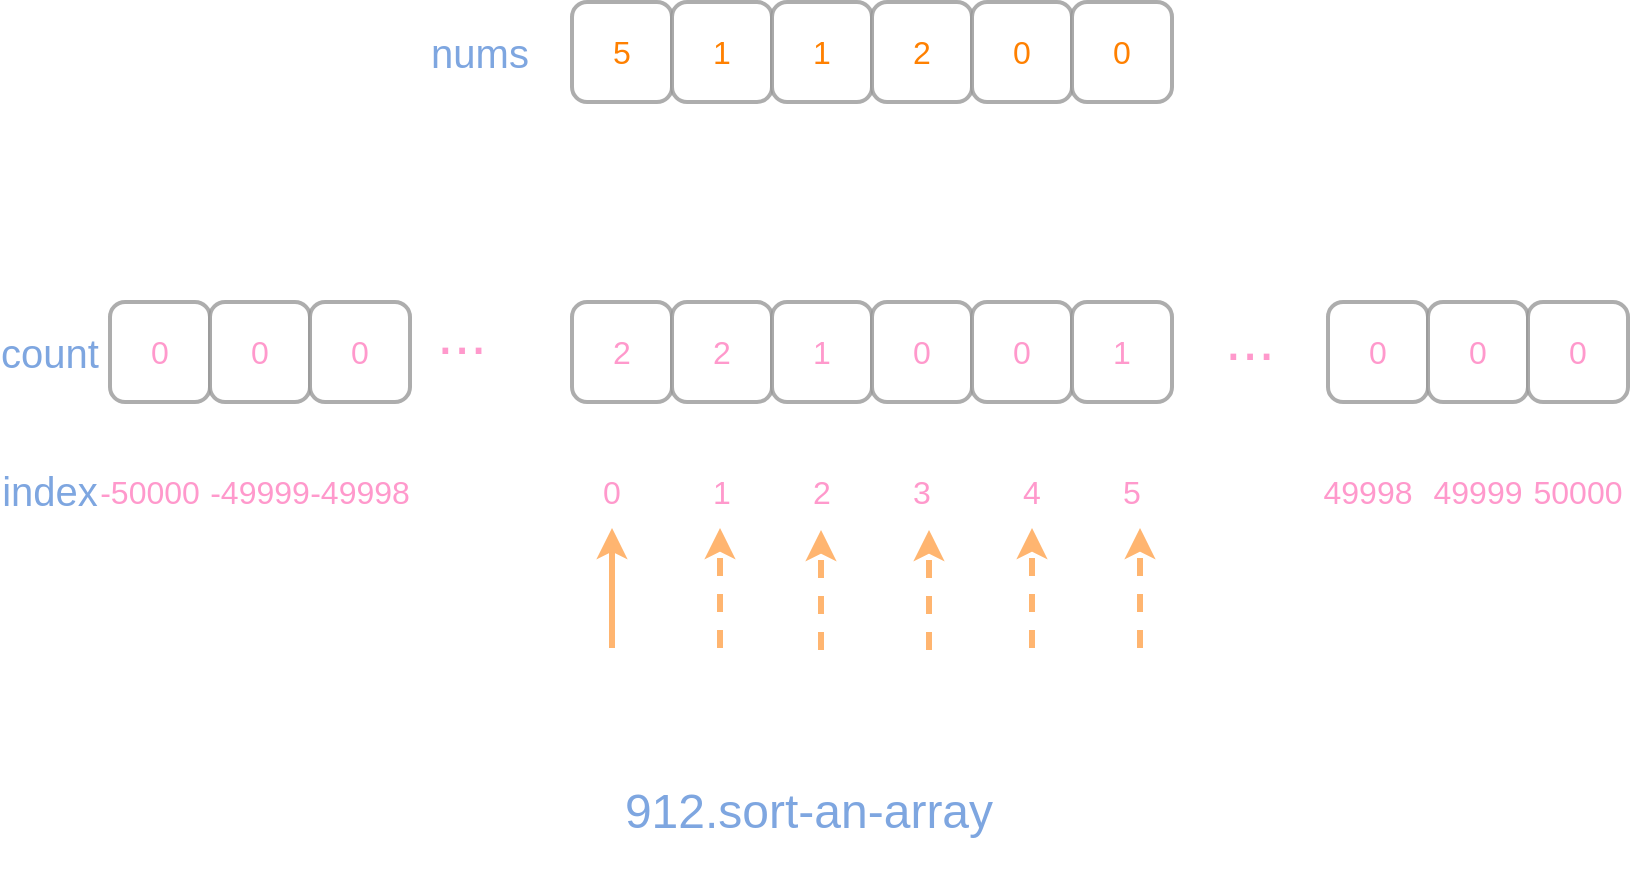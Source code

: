<mxfile version="11.2.8" type="device" pages="1"><diagram id="tFO1_1GZ6p5RLwFWiUon" name="第 1 页"><mxGraphModel dx="931" dy="467" grid="1" gridSize="10" guides="1" tooltips="1" connect="1" arrows="1" fold="1" page="1" pageScale="1" pageWidth="827" pageHeight="1169" math="0" shadow="0"><root><mxCell id="0"/><mxCell id="1" parent="0"/><mxCell id="AZFlXFYVaWBvypZ8qJqQ-1" value="5" style="rounded=1;whiteSpace=wrap;html=1;fontSize=16;fontColor=#FF8000;labelBorderColor=none;glass=0;opacity=80;strokeWidth=2;strokeColor=#999999;" vertex="1" parent="1"><mxGeometry x="286" y="60" width="50" height="50" as="geometry"/></mxCell><mxCell id="AZFlXFYVaWBvypZ8qJqQ-2" value="1" style="rounded=1;whiteSpace=wrap;html=1;fontSize=16;fontColor=#FF8000;labelBorderColor=none;glass=0;opacity=80;strokeWidth=2;strokeColor=#999999;" vertex="1" parent="1"><mxGeometry x="336" y="60" width="50" height="50" as="geometry"/></mxCell><mxCell id="AZFlXFYVaWBvypZ8qJqQ-3" value="1" style="rounded=1;whiteSpace=wrap;html=1;fontSize=16;fontColor=#FF8000;labelBorderColor=none;glass=0;opacity=80;strokeWidth=2;strokeColor=#999999;" vertex="1" parent="1"><mxGeometry x="386" y="60" width="50" height="50" as="geometry"/></mxCell><mxCell id="AZFlXFYVaWBvypZ8qJqQ-4" value="2" style="rounded=1;whiteSpace=wrap;html=1;fontSize=16;fontColor=#FF8000;labelBorderColor=none;glass=0;opacity=80;strokeWidth=2;strokeColor=#999999;" vertex="1" parent="1"><mxGeometry x="436" y="60" width="50" height="50" as="geometry"/></mxCell><mxCell id="AZFlXFYVaWBvypZ8qJqQ-5" value="0" style="rounded=1;whiteSpace=wrap;html=1;fontSize=16;fontColor=#FF8000;labelBorderColor=none;glass=0;opacity=80;strokeWidth=2;strokeColor=#999999;" vertex="1" parent="1"><mxGeometry x="486" y="60" width="50" height="50" as="geometry"/></mxCell><mxCell id="AZFlXFYVaWBvypZ8qJqQ-6" value="0" style="rounded=1;whiteSpace=wrap;html=1;fontSize=16;fontColor=#FF8000;labelBorderColor=none;glass=0;opacity=80;strokeWidth=2;strokeColor=#999999;" vertex="1" parent="1"><mxGeometry x="536" y="60" width="50" height="50" as="geometry"/></mxCell><mxCell id="AZFlXFYVaWBvypZ8qJqQ-9" value="0" style="rounded=1;whiteSpace=wrap;html=1;fontSize=16;fontColor=#FF99CC;labelBorderColor=none;glass=0;opacity=80;strokeWidth=2;strokeColor=#999999;" vertex="1" parent="1"><mxGeometry x="55" y="210" width="50" height="50" as="geometry"/></mxCell><mxCell id="AZFlXFYVaWBvypZ8qJqQ-10" value="0" style="rounded=1;whiteSpace=wrap;html=1;fontSize=16;fontColor=#FF99CC;labelBorderColor=none;glass=0;opacity=80;strokeWidth=2;strokeColor=#999999;" vertex="1" parent="1"><mxGeometry x="105" y="210" width="50" height="50" as="geometry"/></mxCell><mxCell id="AZFlXFYVaWBvypZ8qJqQ-11" value="0" style="rounded=1;whiteSpace=wrap;html=1;fontSize=16;fontColor=#FF99CC;labelBorderColor=none;glass=0;opacity=80;strokeWidth=2;strokeColor=#999999;" vertex="1" parent="1"><mxGeometry x="155" y="210" width="50" height="50" as="geometry"/></mxCell><mxCell id="AZFlXFYVaWBvypZ8qJqQ-12" value="2" style="rounded=1;whiteSpace=wrap;html=1;fontSize=16;fontColor=#FF99CC;labelBorderColor=none;glass=0;opacity=80;strokeWidth=2;strokeColor=#999999;" vertex="1" parent="1"><mxGeometry x="286" y="210" width="50" height="50" as="geometry"/></mxCell><mxCell id="AZFlXFYVaWBvypZ8qJqQ-13" value="2" style="rounded=1;whiteSpace=wrap;html=1;fontSize=16;fontColor=#FF99CC;labelBorderColor=none;glass=0;opacity=80;strokeWidth=2;strokeColor=#999999;" vertex="1" parent="1"><mxGeometry x="336" y="210" width="50" height="50" as="geometry"/></mxCell><mxCell id="AZFlXFYVaWBvypZ8qJqQ-14" value="1" style="rounded=1;whiteSpace=wrap;html=1;fontSize=16;fontColor=#FF99CC;labelBorderColor=none;glass=0;opacity=80;strokeWidth=2;strokeColor=#999999;" vertex="1" parent="1"><mxGeometry x="386" y="210" width="50" height="50" as="geometry"/></mxCell><mxCell id="AZFlXFYVaWBvypZ8qJqQ-15" value="..." style="text;html=1;strokeColor=none;fillColor=none;align=center;verticalAlign=middle;whiteSpace=wrap;rounded=0;glass=0;fontSize=30;fontColor=#FF99CC;opacity=80;" vertex="1" parent="1"><mxGeometry x="211" y="215" width="40" height="20" as="geometry"/></mxCell><mxCell id="AZFlXFYVaWBvypZ8qJqQ-17" value="&lt;span style=&quot;font-size: 16px&quot;&gt;-50000&lt;/span&gt;" style="text;html=1;strokeColor=none;fillColor=none;align=center;verticalAlign=middle;whiteSpace=wrap;rounded=0;glass=0;fontSize=30;fontColor=#FF99CC;opacity=80;" vertex="1" parent="1"><mxGeometry x="55" y="290" width="40" height="20" as="geometry"/></mxCell><mxCell id="AZFlXFYVaWBvypZ8qJqQ-18" value="&lt;span style=&quot;font-size: 16px&quot;&gt;-49999&lt;/span&gt;" style="text;html=1;strokeColor=none;fillColor=none;align=center;verticalAlign=middle;whiteSpace=wrap;rounded=0;glass=0;fontSize=30;fontColor=#FF99CC;opacity=80;" vertex="1" parent="1"><mxGeometry x="110" y="290" width="40" height="20" as="geometry"/></mxCell><mxCell id="AZFlXFYVaWBvypZ8qJqQ-20" value="&lt;span style=&quot;font-size: 16px&quot;&gt;-49998&lt;/span&gt;" style="text;html=1;strokeColor=none;fillColor=none;align=center;verticalAlign=middle;whiteSpace=wrap;rounded=0;glass=0;fontSize=30;fontColor=#FF99CC;opacity=80;" vertex="1" parent="1"><mxGeometry x="160" y="290" width="40" height="20" as="geometry"/></mxCell><mxCell id="AZFlXFYVaWBvypZ8qJqQ-21" value="&lt;span style=&quot;font-size: 16px&quot;&gt;0&lt;/span&gt;" style="text;html=1;strokeColor=none;fillColor=none;align=center;verticalAlign=middle;whiteSpace=wrap;rounded=0;glass=0;fontSize=30;fontColor=#FF99CC;opacity=80;" vertex="1" parent="1"><mxGeometry x="286" y="290" width="40" height="20" as="geometry"/></mxCell><mxCell id="AZFlXFYVaWBvypZ8qJqQ-22" value="&lt;span style=&quot;font-size: 16px&quot;&gt;1&lt;/span&gt;" style="text;html=1;strokeColor=none;fillColor=none;align=center;verticalAlign=middle;whiteSpace=wrap;rounded=0;glass=0;fontSize=30;fontColor=#FF99CC;opacity=80;" vertex="1" parent="1"><mxGeometry x="341" y="290" width="40" height="20" as="geometry"/></mxCell><mxCell id="AZFlXFYVaWBvypZ8qJqQ-23" value="&lt;span style=&quot;font-size: 16px&quot;&gt;2&lt;/span&gt;" style="text;html=1;strokeColor=none;fillColor=none;align=center;verticalAlign=middle;whiteSpace=wrap;rounded=0;glass=0;fontSize=30;fontColor=#FF99CC;opacity=80;" vertex="1" parent="1"><mxGeometry x="391" y="290" width="40" height="20" as="geometry"/></mxCell><mxCell id="AZFlXFYVaWBvypZ8qJqQ-24" value="&lt;span style=&quot;font-size: 16px&quot;&gt;3&lt;/span&gt;" style="text;html=1;strokeColor=none;fillColor=none;align=center;verticalAlign=middle;whiteSpace=wrap;rounded=0;glass=0;fontSize=30;fontColor=#FF99CC;opacity=80;" vertex="1" parent="1"><mxGeometry x="441" y="290" width="40" height="20" as="geometry"/></mxCell><mxCell id="AZFlXFYVaWBvypZ8qJqQ-25" value="&lt;span style=&quot;font-size: 16px&quot;&gt;4&lt;/span&gt;" style="text;html=1;strokeColor=none;fillColor=none;align=center;verticalAlign=middle;whiteSpace=wrap;rounded=0;glass=0;fontSize=30;fontColor=#FF99CC;opacity=80;" vertex="1" parent="1"><mxGeometry x="496" y="290" width="40" height="20" as="geometry"/></mxCell><mxCell id="AZFlXFYVaWBvypZ8qJqQ-26" value="&lt;span style=&quot;font-size: 16px&quot;&gt;5&lt;/span&gt;" style="text;html=1;strokeColor=none;fillColor=none;align=center;verticalAlign=middle;whiteSpace=wrap;rounded=0;glass=0;fontSize=30;fontColor=#FF99CC;opacity=80;" vertex="1" parent="1"><mxGeometry x="546" y="290" width="40" height="20" as="geometry"/></mxCell><mxCell id="AZFlXFYVaWBvypZ8qJqQ-27" value="0" style="rounded=1;whiteSpace=wrap;html=1;fontSize=16;fontColor=#FF99CC;labelBorderColor=none;glass=0;opacity=80;strokeWidth=2;strokeColor=#999999;" vertex="1" parent="1"><mxGeometry x="436" y="210" width="50" height="50" as="geometry"/></mxCell><mxCell id="AZFlXFYVaWBvypZ8qJqQ-28" value="0" style="rounded=1;whiteSpace=wrap;html=1;fontSize=16;fontColor=#FF99CC;labelBorderColor=none;glass=0;opacity=80;strokeWidth=2;strokeColor=#999999;" vertex="1" parent="1"><mxGeometry x="486" y="210" width="50" height="50" as="geometry"/></mxCell><mxCell id="AZFlXFYVaWBvypZ8qJqQ-29" value="1" style="rounded=1;whiteSpace=wrap;html=1;fontSize=16;fontColor=#FF99CC;labelBorderColor=none;glass=0;opacity=80;strokeWidth=2;strokeColor=#999999;" vertex="1" parent="1"><mxGeometry x="536" y="210" width="50" height="50" as="geometry"/></mxCell><mxCell id="AZFlXFYVaWBvypZ8qJqQ-30" value="..." style="text;html=1;strokeColor=none;fillColor=none;align=center;verticalAlign=middle;whiteSpace=wrap;rounded=0;glass=0;fontSize=30;fontColor=#FF99CC;opacity=80;" vertex="1" parent="1"><mxGeometry x="605" y="218" width="40" height="20" as="geometry"/></mxCell><mxCell id="AZFlXFYVaWBvypZ8qJqQ-32" value="0" style="rounded=1;whiteSpace=wrap;html=1;fontSize=16;fontColor=#FF99CC;labelBorderColor=none;glass=0;opacity=80;strokeWidth=2;strokeColor=#999999;" vertex="1" parent="1"><mxGeometry x="664" y="210" width="50" height="50" as="geometry"/></mxCell><mxCell id="AZFlXFYVaWBvypZ8qJqQ-33" value="0" style="rounded=1;whiteSpace=wrap;html=1;fontSize=16;fontColor=#FF99CC;labelBorderColor=none;glass=0;opacity=80;strokeWidth=2;strokeColor=#999999;" vertex="1" parent="1"><mxGeometry x="714" y="210" width="50" height="50" as="geometry"/></mxCell><mxCell id="AZFlXFYVaWBvypZ8qJqQ-34" value="0" style="rounded=1;whiteSpace=wrap;html=1;fontSize=16;fontColor=#FF99CC;labelBorderColor=none;glass=0;opacity=80;strokeWidth=2;strokeColor=#999999;" vertex="1" parent="1"><mxGeometry x="764" y="210" width="50" height="50" as="geometry"/></mxCell><mxCell id="AZFlXFYVaWBvypZ8qJqQ-35" value="&lt;span style=&quot;font-size: 16px&quot;&gt;49998&lt;/span&gt;" style="text;html=1;strokeColor=none;fillColor=none;align=center;verticalAlign=middle;whiteSpace=wrap;rounded=0;glass=0;fontSize=30;fontColor=#FF99CC;opacity=80;" vertex="1" parent="1"><mxGeometry x="664" y="290" width="40" height="20" as="geometry"/></mxCell><mxCell id="AZFlXFYVaWBvypZ8qJqQ-36" value="&lt;span style=&quot;font-size: 16px&quot;&gt;49999&lt;/span&gt;" style="text;html=1;strokeColor=none;fillColor=none;align=center;verticalAlign=middle;whiteSpace=wrap;rounded=0;glass=0;fontSize=30;fontColor=#FF99CC;opacity=80;" vertex="1" parent="1"><mxGeometry x="719" y="290" width="40" height="20" as="geometry"/></mxCell><mxCell id="AZFlXFYVaWBvypZ8qJqQ-37" value="&lt;span style=&quot;font-size: 16px&quot;&gt;50000&lt;/span&gt;" style="text;html=1;strokeColor=none;fillColor=none;align=center;verticalAlign=middle;whiteSpace=wrap;rounded=0;glass=0;fontSize=30;fontColor=#FF99CC;opacity=80;" vertex="1" parent="1"><mxGeometry x="769" y="290" width="40" height="20" as="geometry"/></mxCell><mxCell id="AZFlXFYVaWBvypZ8qJqQ-39" value="" style="endArrow=classic;html=1;fontSize=30;fontColor=#FF8000;strokeWidth=3;strokeColor=#FFB570;" edge="1" parent="1"><mxGeometry width="50" height="50" relative="1" as="geometry"><mxPoint x="306" y="383" as="sourcePoint"/><mxPoint x="306" y="323" as="targetPoint"/></mxGeometry></mxCell><mxCell id="AZFlXFYVaWBvypZ8qJqQ-40" value="" style="endArrow=classic;html=1;fontSize=30;fontColor=#FF8000;strokeWidth=3;strokeColor=#FFB570;dashed=1;" edge="1" parent="1"><mxGeometry width="50" height="50" relative="1" as="geometry"><mxPoint x="360" y="383" as="sourcePoint"/><mxPoint x="360" y="323" as="targetPoint"/></mxGeometry></mxCell><mxCell id="AZFlXFYVaWBvypZ8qJqQ-41" value="" style="endArrow=classic;html=1;fontSize=30;fontColor=#FF8000;strokeWidth=3;strokeColor=#FFB570;dashed=1;" edge="1" parent="1"><mxGeometry width="50" height="50" relative="1" as="geometry"><mxPoint x="410.5" y="384" as="sourcePoint"/><mxPoint x="410.5" y="324" as="targetPoint"/></mxGeometry></mxCell><mxCell id="AZFlXFYVaWBvypZ8qJqQ-42" value="" style="endArrow=classic;html=1;fontSize=30;fontColor=#FF8000;strokeWidth=3;strokeColor=#FFB570;dashed=1;" edge="1" parent="1"><mxGeometry width="50" height="50" relative="1" as="geometry"><mxPoint x="464.5" y="384" as="sourcePoint"/><mxPoint x="464.5" y="324" as="targetPoint"/></mxGeometry></mxCell><mxCell id="AZFlXFYVaWBvypZ8qJqQ-43" value="" style="endArrow=classic;html=1;fontSize=30;fontColor=#FF8000;strokeWidth=3;strokeColor=#FFB570;dashed=1;" edge="1" parent="1"><mxGeometry width="50" height="50" relative="1" as="geometry"><mxPoint x="516" y="383" as="sourcePoint"/><mxPoint x="516" y="323" as="targetPoint"/></mxGeometry></mxCell><mxCell id="AZFlXFYVaWBvypZ8qJqQ-44" value="" style="endArrow=classic;html=1;fontSize=30;fontColor=#FF8000;strokeWidth=3;strokeColor=#FFB570;dashed=1;" edge="1" parent="1"><mxGeometry width="50" height="50" relative="1" as="geometry"><mxPoint x="570" y="383" as="sourcePoint"/><mxPoint x="570" y="323" as="targetPoint"/></mxGeometry></mxCell><mxCell id="AZFlXFYVaWBvypZ8qJqQ-45" value="index" style="text;html=1;strokeColor=none;fillColor=none;align=center;verticalAlign=middle;whiteSpace=wrap;rounded=0;glass=0;fontSize=20;fontColor=#7EA6E0;opacity=80;" vertex="1" parent="1"><mxGeometry x="5" y="294" width="40" height="20" as="geometry"/></mxCell><mxCell id="AZFlXFYVaWBvypZ8qJqQ-46" value="count" style="text;html=1;strokeColor=none;fillColor=none;align=center;verticalAlign=middle;whiteSpace=wrap;rounded=0;glass=0;fontSize=20;fontColor=#7EA6E0;opacity=80;" vertex="1" parent="1"><mxGeometry x="5" y="225" width="40" height="20" as="geometry"/></mxCell><mxCell id="AZFlXFYVaWBvypZ8qJqQ-47" value="nums" style="text;html=1;strokeColor=none;fillColor=none;align=center;verticalAlign=middle;whiteSpace=wrap;rounded=0;glass=0;fontSize=20;fontColor=#7EA6E0;opacity=80;" vertex="1" parent="1"><mxGeometry x="220" y="75" width="40" height="20" as="geometry"/></mxCell><mxCell id="AZFlXFYVaWBvypZ8qJqQ-48" value="912.sort-an-array" style="text;strokeColor=none;fillColor=none;align=center;verticalAlign=middle;whiteSpace=wrap;rounded=0;glass=0;fontSize=24;fontColor=#7EA6E0;opacity=80;" vertex="1" parent="1"><mxGeometry x="250" y="430" width="309" height="70" as="geometry"/></mxCell></root></mxGraphModel></diagram></mxfile>